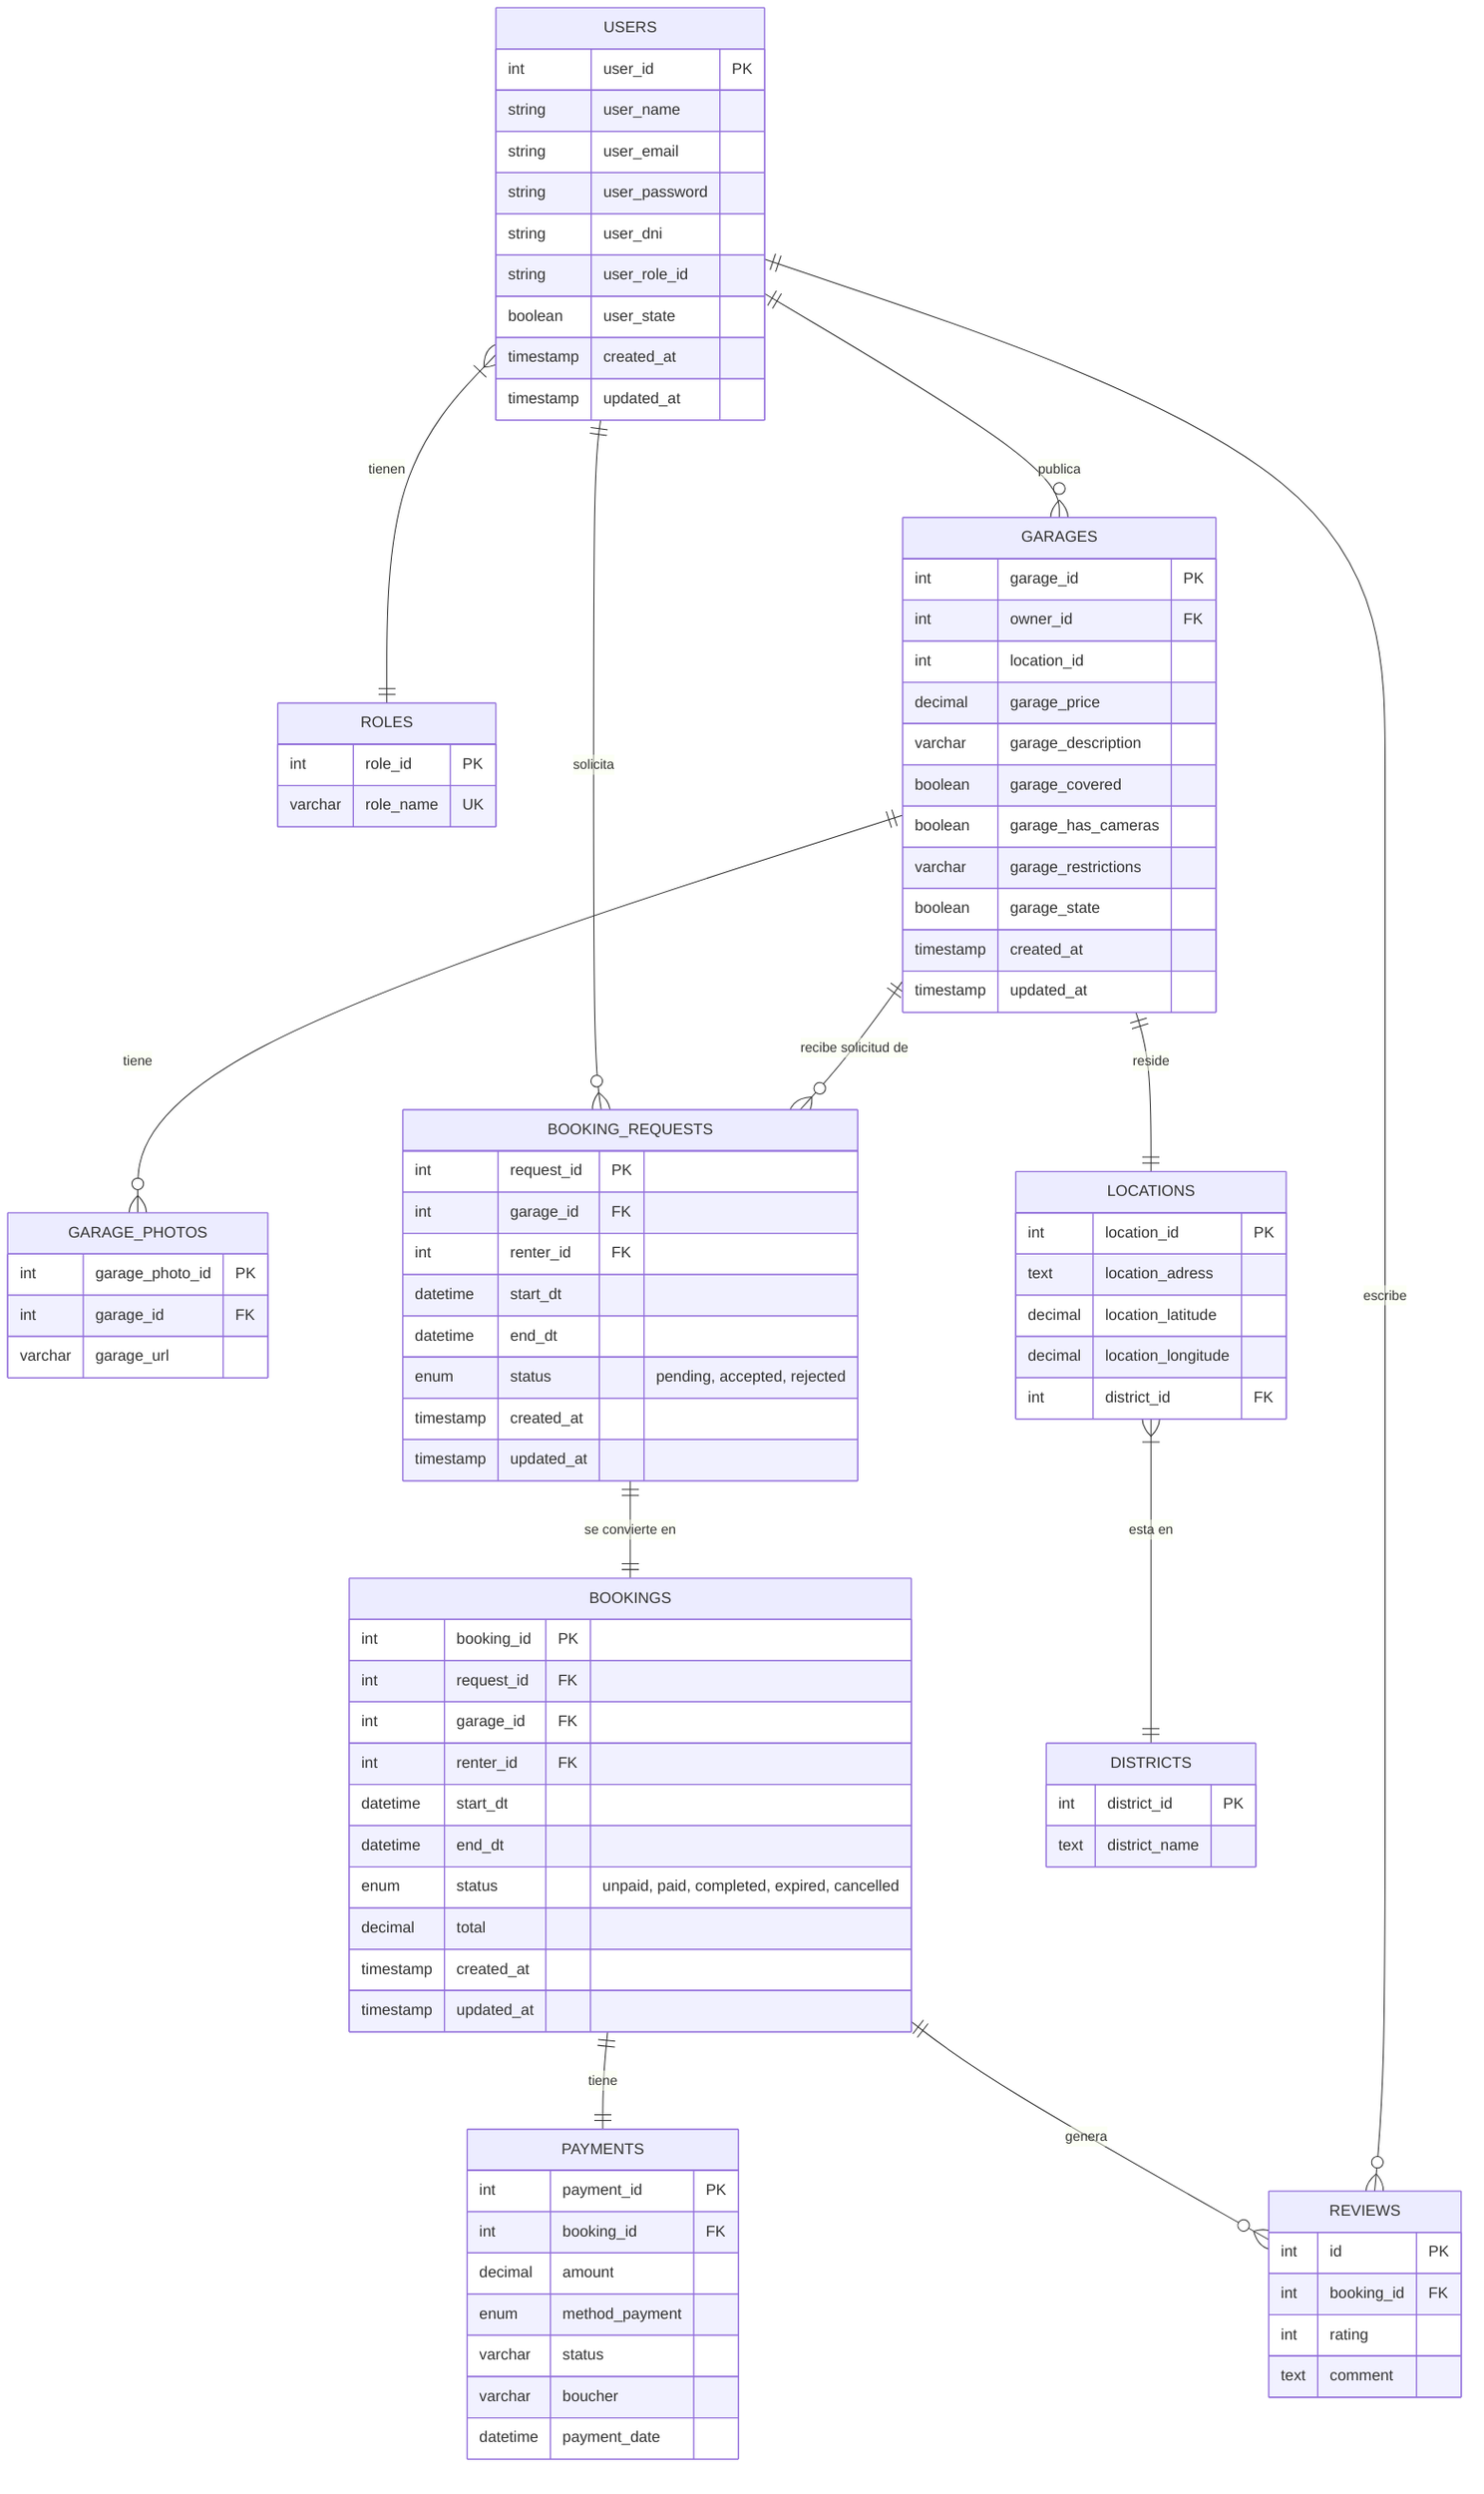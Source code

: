 erDiagram
    USERS {
        int user_id PK
        string user_name
        string user_email
        string user_password
        string user_dni
        string user_role_id
        boolean user_state
        timestamp created_at
        timestamp updated_at
    }

    ROLES {
       int role_id PK
       varchar role_name UK
    }

    GARAGES {
        int garage_id PK
        int owner_id FK
        int location_id
        decimal garage_price
        varchar garage_description
        boolean garage_covered
        boolean garage_has_cameras
        varchar garage_restrictions
        boolean garage_state
        timestamp created_at
        timestamp updated_at
    }

    GARAGE_PHOTOS {
        int garage_photo_id PK
        int garage_id FK
        varchar garage_url
    }

    BOOKING_REQUESTS {
        int request_id PK
        int garage_id FK
        int renter_id FK
        datetime start_dt
        datetime end_dt
        enum status "pending, accepted, rejected"
        timestamp created_at
        timestamp updated_at
    }

    BOOKINGS {
        int booking_id PK
        int request_id FK
        int garage_id FK
        int renter_id FK
        datetime start_dt
        datetime end_dt
        enum status "unpaid, paid, completed, expired, cancelled"
        decimal total
        timestamp created_at
        timestamp updated_at
    }

    PAYMENTS {
        int payment_id PK
        int booking_id FK
        decimal amount
        enum method_payment
        varchar status
        varchar boucher
        datetime payment_date
    }

    REVIEWS {
        int id PK
        int booking_id FK
        int rating
        text comment
    }

    DISTRICTS {
        int district_id PK
        text district_name
    }
    
    LOCATIONS {
        int location_id PK
        text location_adress
        decimal location_latitude
        decimal location_longitude
        int district_id FK
    }

    USERS ||--o{ GARAGES : "publica"
    USERS ||--o{ BOOKING_REQUESTS : "solicita"
    USERS  }|--|| ROLES: "tienen"
    
    GARAGES ||--o{ BOOKING_REQUESTS : "recibe solicitud de"
    GARAGES ||--o{ GARAGE_PHOTOS : "tiene"
    GARAGES ||--|| LOCATIONS : "reside"

    BOOKING_REQUESTS ||--|| BOOKINGS : "se convierte en"
    
    BOOKINGS ||--|| PAYMENTS : "tiene"
    BOOKINGS ||--o{ REVIEWS : "genera"
    USERS ||--o{ REVIEWS : "escribe"
    LOCATIONS }|--|| DISTRICTS: "esta en"